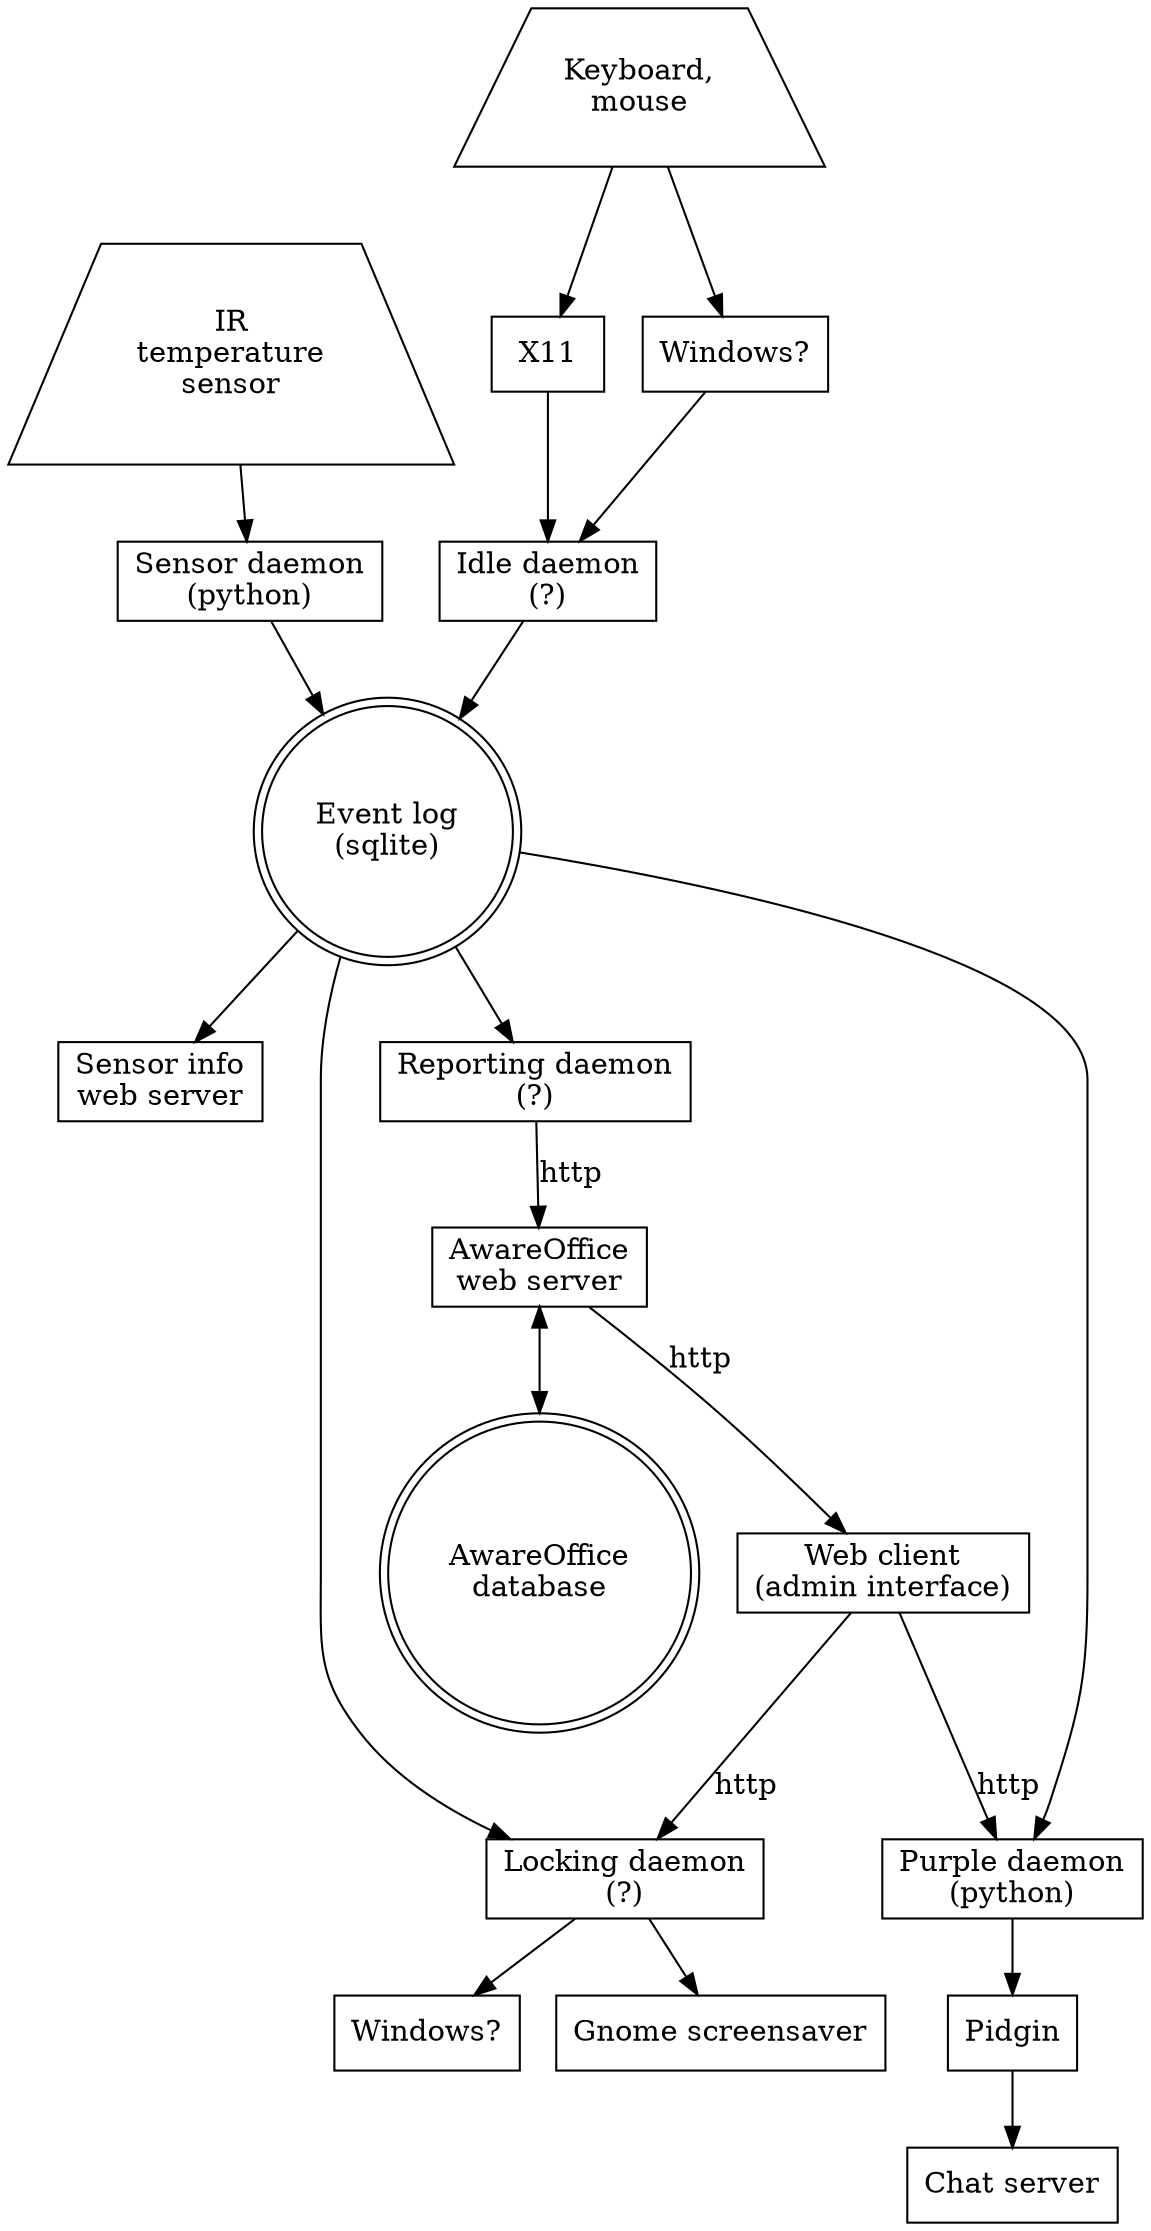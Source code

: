 digraph G {

	graph [ layout = dot rankdir = TB ]

  node [ shape = doublecircle ]
  event_log [ label = "Event log\n(sqlite)" ]
  central_db [ label = "AwareOffice\ndatabase" ]

  node [ shape = box ]
  central_server [ label = "AwareOffice\nweb server" ]
  sensor_server [ label = "Sensor info\nweb server" ]
  reporting_daemon [ label = "Reporting daemon\n(?)" ]
  sensor_daemon [ label = "Sensor daemon\n(python)" ]
  idle_daemon [ label = "Idle daemon\n(?)" ]
  idle_windows [ label = "Windows?" ]
  idle_linux [ label = "X11" ]
  lock_daemon [ label = "Locking daemon\n(?)" ]
  lock_linux [ label = "Gnome screensaver" ]
  lock_windows [ label = "Windows?" ]
  chat_client [ label = "Pidgin" ]
  chat_server [ label = "Chat server" ]
  chat_daemon [ label = "Purple daemon\n(python)" ]
  admin_web [ label = "Web client\n(admin interface)" ]

  node [ shape = trapezium ]
  ir_sensor [ label = "IR\ntemperature\nsensor" ]
  keyboard_mouse [ label = "Keyboard,\nmouse" ]

  ir_sensor -> sensor_daemon -> event_log
  keyboard_mouse -> { idle_linux idle_windows } -> idle_daemon -> event_log
  event_log -> { reporting_daemon sensor_server }
  event_log -> lock_daemon -> { lock_linux lock_windows }
  reporting_daemon -> central_server [ label = "http" ]
  event_log -> chat_daemon -> chat_client -> chat_server
  central_server -> central_db [ dir = both ]
  central_server -> admin_web -> { chat_daemon lock_daemon } [ label = "http" ]

}

